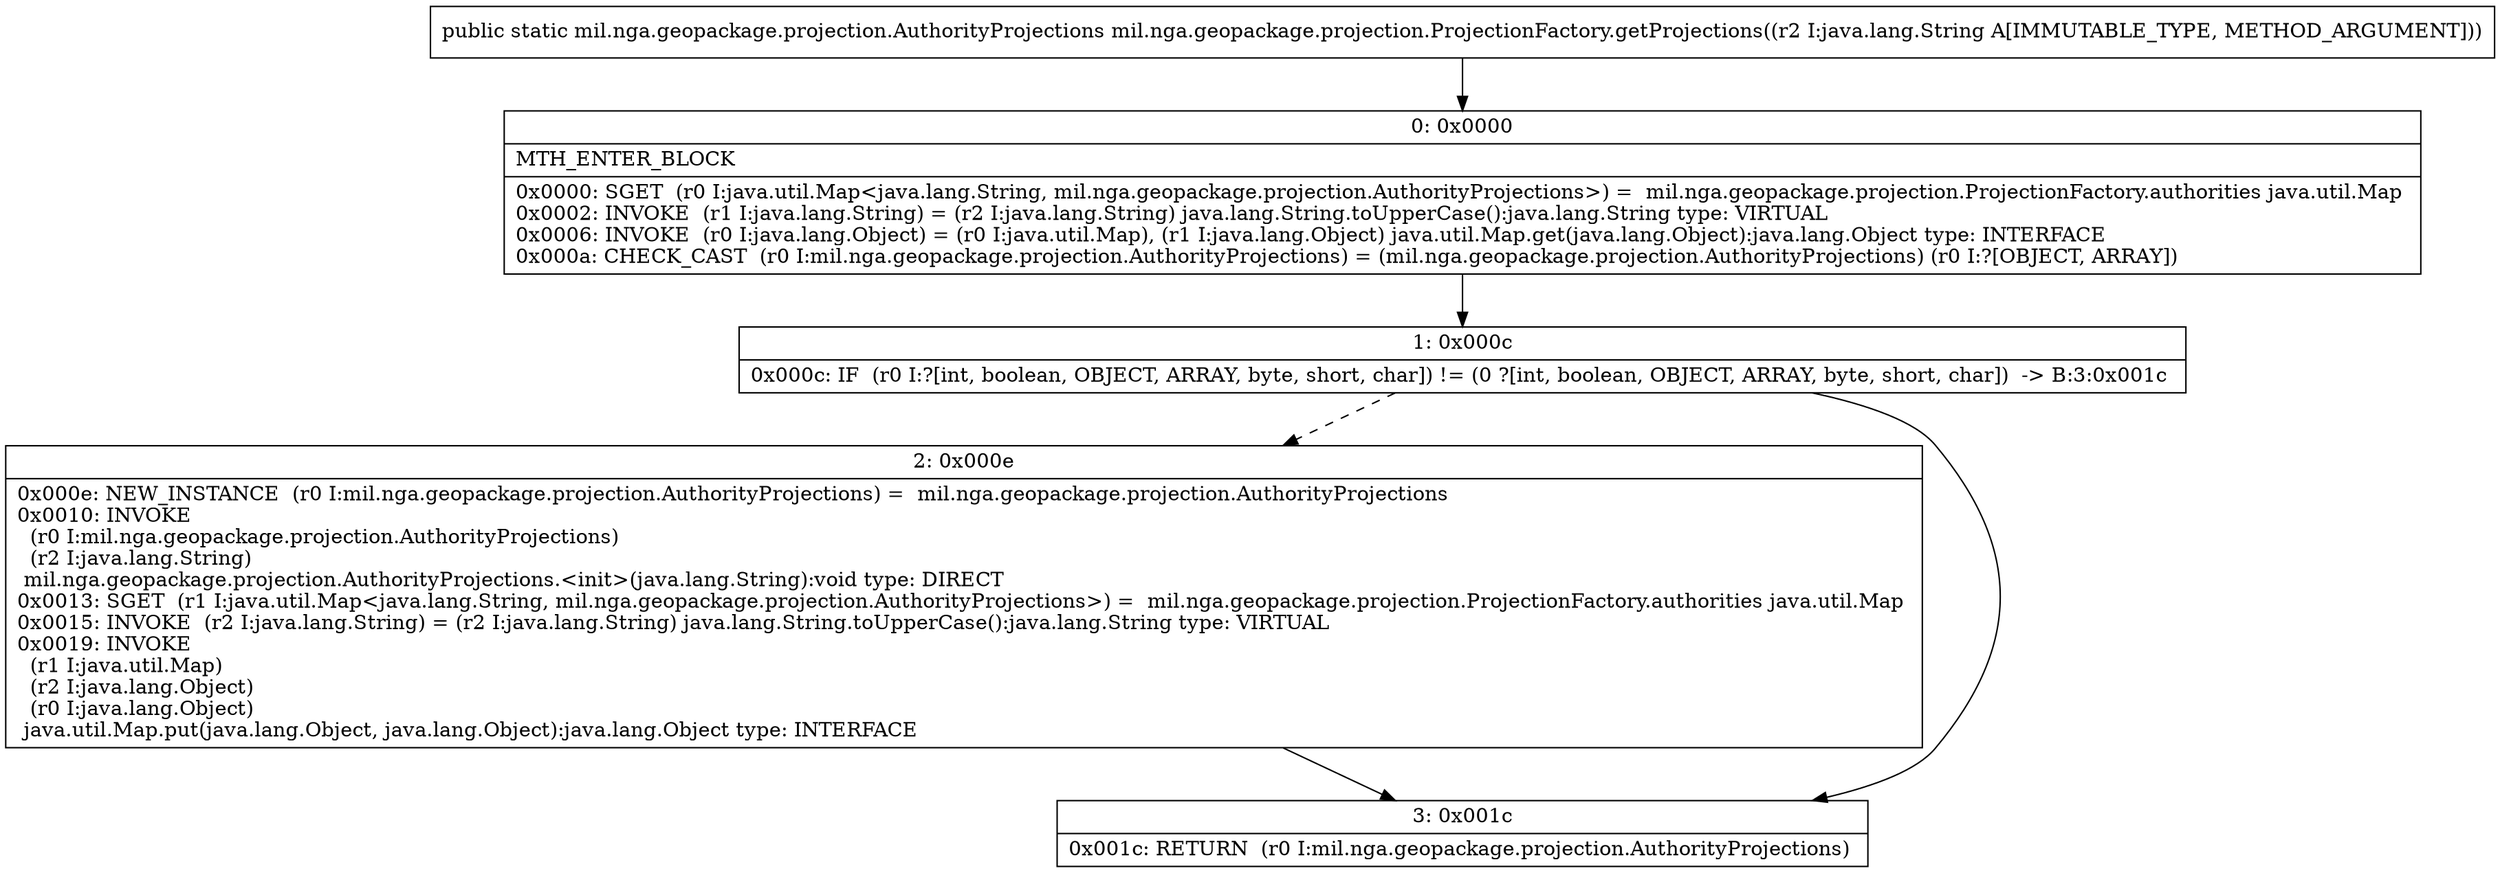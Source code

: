 digraph "CFG formil.nga.geopackage.projection.ProjectionFactory.getProjections(Ljava\/lang\/String;)Lmil\/nga\/geopackage\/projection\/AuthorityProjections;" {
Node_0 [shape=record,label="{0\:\ 0x0000|MTH_ENTER_BLOCK\l|0x0000: SGET  (r0 I:java.util.Map\<java.lang.String, mil.nga.geopackage.projection.AuthorityProjections\>) =  mil.nga.geopackage.projection.ProjectionFactory.authorities java.util.Map \l0x0002: INVOKE  (r1 I:java.lang.String) = (r2 I:java.lang.String) java.lang.String.toUpperCase():java.lang.String type: VIRTUAL \l0x0006: INVOKE  (r0 I:java.lang.Object) = (r0 I:java.util.Map), (r1 I:java.lang.Object) java.util.Map.get(java.lang.Object):java.lang.Object type: INTERFACE \l0x000a: CHECK_CAST  (r0 I:mil.nga.geopackage.projection.AuthorityProjections) = (mil.nga.geopackage.projection.AuthorityProjections) (r0 I:?[OBJECT, ARRAY]) \l}"];
Node_1 [shape=record,label="{1\:\ 0x000c|0x000c: IF  (r0 I:?[int, boolean, OBJECT, ARRAY, byte, short, char]) != (0 ?[int, boolean, OBJECT, ARRAY, byte, short, char])  \-\> B:3:0x001c \l}"];
Node_2 [shape=record,label="{2\:\ 0x000e|0x000e: NEW_INSTANCE  (r0 I:mil.nga.geopackage.projection.AuthorityProjections) =  mil.nga.geopackage.projection.AuthorityProjections \l0x0010: INVOKE  \l  (r0 I:mil.nga.geopackage.projection.AuthorityProjections)\l  (r2 I:java.lang.String)\l mil.nga.geopackage.projection.AuthorityProjections.\<init\>(java.lang.String):void type: DIRECT \l0x0013: SGET  (r1 I:java.util.Map\<java.lang.String, mil.nga.geopackage.projection.AuthorityProjections\>) =  mil.nga.geopackage.projection.ProjectionFactory.authorities java.util.Map \l0x0015: INVOKE  (r2 I:java.lang.String) = (r2 I:java.lang.String) java.lang.String.toUpperCase():java.lang.String type: VIRTUAL \l0x0019: INVOKE  \l  (r1 I:java.util.Map)\l  (r2 I:java.lang.Object)\l  (r0 I:java.lang.Object)\l java.util.Map.put(java.lang.Object, java.lang.Object):java.lang.Object type: INTERFACE \l}"];
Node_3 [shape=record,label="{3\:\ 0x001c|0x001c: RETURN  (r0 I:mil.nga.geopackage.projection.AuthorityProjections) \l}"];
MethodNode[shape=record,label="{public static mil.nga.geopackage.projection.AuthorityProjections mil.nga.geopackage.projection.ProjectionFactory.getProjections((r2 I:java.lang.String A[IMMUTABLE_TYPE, METHOD_ARGUMENT])) }"];
MethodNode -> Node_0;
Node_0 -> Node_1;
Node_1 -> Node_2[style=dashed];
Node_1 -> Node_3;
Node_2 -> Node_3;
}

